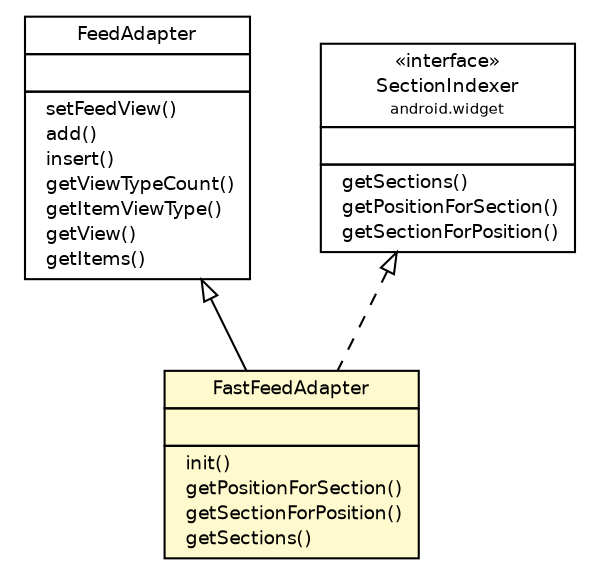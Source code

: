 #!/usr/local/bin/dot
#
# Class diagram 
# Generated by UMLGraph version 5.2 (http://www.umlgraph.org/)
#

digraph G {
	edge [fontname="Helvetica",fontsize=10,labelfontname="Helvetica",labelfontsize=10];
	node [fontname="Helvetica",fontsize=10,shape=plaintext];
	nodesep=0.25;
	ranksep=0.5;
	// com.heyzap.internal.FeedAdapter
	c5856 [label=<<table title="com.heyzap.internal.FeedAdapter" border="0" cellborder="1" cellspacing="0" cellpadding="2" port="p" href="./FeedAdapter.html">
		<tr><td><table border="0" cellspacing="0" cellpadding="1">
<tr><td align="center" balign="center"> FeedAdapter </td></tr>
		</table></td></tr>
		<tr><td><table border="0" cellspacing="0" cellpadding="1">
<tr><td align="left" balign="left">  </td></tr>
		</table></td></tr>
		<tr><td><table border="0" cellspacing="0" cellpadding="1">
<tr><td align="left" balign="left">  setFeedView() </td></tr>
<tr><td align="left" balign="left">  add() </td></tr>
<tr><td align="left" balign="left">  insert() </td></tr>
<tr><td align="left" balign="left">  getViewTypeCount() </td></tr>
<tr><td align="left" balign="left">  getItemViewType() </td></tr>
<tr><td align="left" balign="left">  getView() </td></tr>
<tr><td align="left" balign="left">  getItems() </td></tr>
		</table></td></tr>
		</table>>, fontname="Helvetica", fontcolor="black", fontsize=9.0];
	// com.heyzap.internal.FastFeedAdapter
	c5857 [label=<<table title="com.heyzap.internal.FastFeedAdapter" border="0" cellborder="1" cellspacing="0" cellpadding="2" port="p" bgcolor="lemonChiffon" href="./FastFeedAdapter.html">
		<tr><td><table border="0" cellspacing="0" cellpadding="1">
<tr><td align="center" balign="center"> FastFeedAdapter </td></tr>
		</table></td></tr>
		<tr><td><table border="0" cellspacing="0" cellpadding="1">
<tr><td align="left" balign="left">  </td></tr>
		</table></td></tr>
		<tr><td><table border="0" cellspacing="0" cellpadding="1">
<tr><td align="left" balign="left">  init() </td></tr>
<tr><td align="left" balign="left">  getPositionForSection() </td></tr>
<tr><td align="left" balign="left">  getSectionForPosition() </td></tr>
<tr><td align="left" balign="left">  getSections() </td></tr>
		</table></td></tr>
		</table>>, fontname="Helvetica", fontcolor="black", fontsize=9.0];
	//com.heyzap.internal.FastFeedAdapter extends com.heyzap.internal.FeedAdapter
	c5856:p -> c5857:p [dir=back,arrowtail=empty];
	//com.heyzap.internal.FastFeedAdapter implements android.widget.SectionIndexer
	c5896:p -> c5857:p [dir=back,arrowtail=empty,style=dashed];
	// android.widget.SectionIndexer
	c5896 [label=<<table title="android.widget.SectionIndexer" border="0" cellborder="1" cellspacing="0" cellpadding="2" port="p" href="http://java.sun.com/j2se/1.4.2/docs/api/android/widget/SectionIndexer.html">
		<tr><td><table border="0" cellspacing="0" cellpadding="1">
<tr><td align="center" balign="center"> &#171;interface&#187; </td></tr>
<tr><td align="center" balign="center"> SectionIndexer </td></tr>
<tr><td align="center" balign="center"><font point-size="7.0"> android.widget </font></td></tr>
		</table></td></tr>
		<tr><td><table border="0" cellspacing="0" cellpadding="1">
<tr><td align="left" balign="left">  </td></tr>
		</table></td></tr>
		<tr><td><table border="0" cellspacing="0" cellpadding="1">
<tr><td align="left" balign="left">  getSections() </td></tr>
<tr><td align="left" balign="left">  getPositionForSection() </td></tr>
<tr><td align="left" balign="left">  getSectionForPosition() </td></tr>
		</table></td></tr>
		</table>>, fontname="Helvetica", fontcolor="black", fontsize=9.0];
}

